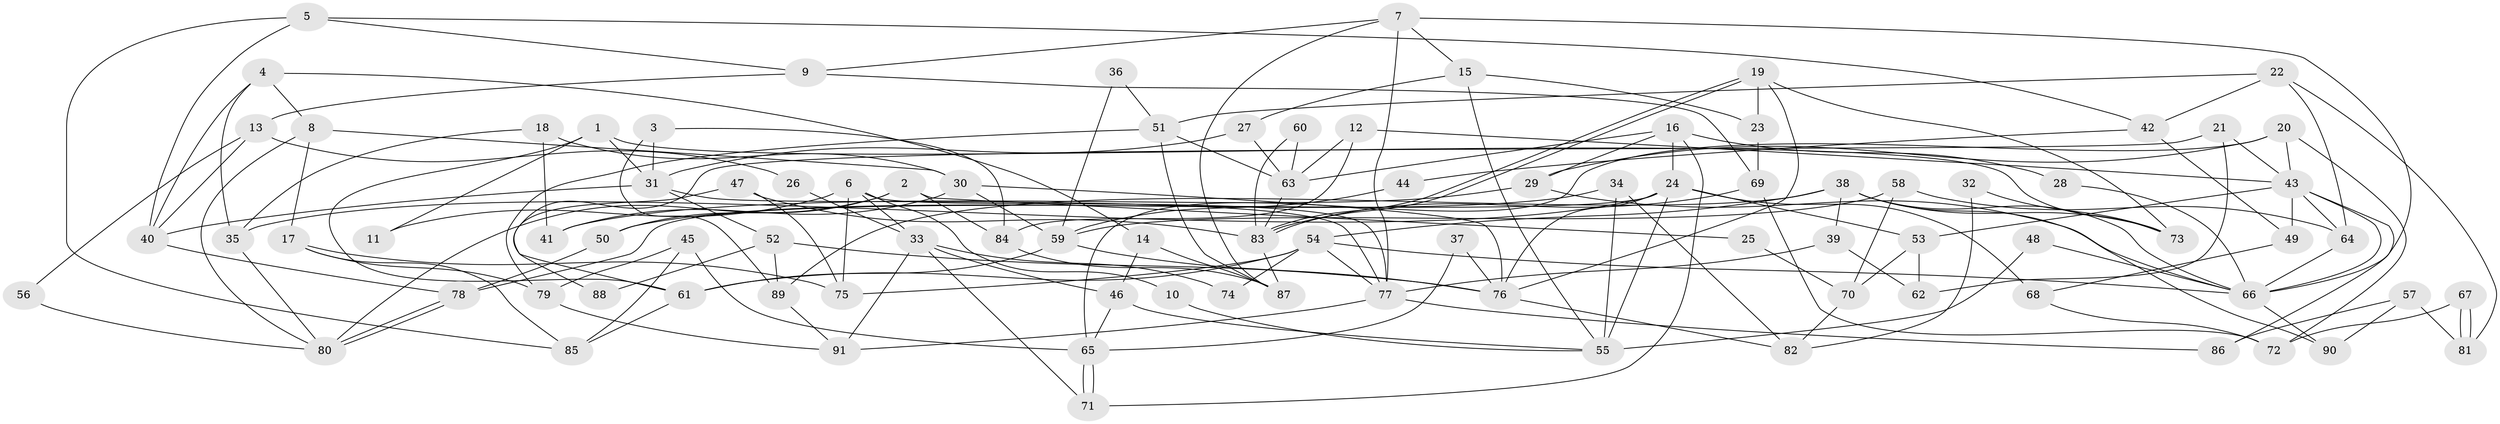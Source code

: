 // coarse degree distribution, {2: 0.3333333333333333, 5: 0.14814814814814814, 3: 0.18518518518518517, 6: 0.07407407407407407, 7: 0.07407407407407407, 9: 0.037037037037037035, 4: 0.037037037037037035, 11: 0.037037037037037035, 10: 0.037037037037037035, 13: 0.037037037037037035}
// Generated by graph-tools (version 1.1) at 2025/52/03/04/25 21:52:26]
// undirected, 91 vertices, 182 edges
graph export_dot {
graph [start="1"]
  node [color=gray90,style=filled];
  1;
  2;
  3;
  4;
  5;
  6;
  7;
  8;
  9;
  10;
  11;
  12;
  13;
  14;
  15;
  16;
  17;
  18;
  19;
  20;
  21;
  22;
  23;
  24;
  25;
  26;
  27;
  28;
  29;
  30;
  31;
  32;
  33;
  34;
  35;
  36;
  37;
  38;
  39;
  40;
  41;
  42;
  43;
  44;
  45;
  46;
  47;
  48;
  49;
  50;
  51;
  52;
  53;
  54;
  55;
  56;
  57;
  58;
  59;
  60;
  61;
  62;
  63;
  64;
  65;
  66;
  67;
  68;
  69;
  70;
  71;
  72;
  73;
  74;
  75;
  76;
  77;
  78;
  79;
  80;
  81;
  82;
  83;
  84;
  85;
  86;
  87;
  88;
  89;
  90;
  91;
  1 -- 73;
  1 -- 61;
  1 -- 11;
  1 -- 31;
  2 -- 84;
  2 -- 80;
  2 -- 25;
  2 -- 50;
  3 -- 31;
  3 -- 89;
  3 -- 84;
  4 -- 8;
  4 -- 40;
  4 -- 14;
  4 -- 35;
  5 -- 42;
  5 -- 40;
  5 -- 9;
  5 -- 85;
  6 -- 33;
  6 -- 77;
  6 -- 10;
  6 -- 11;
  6 -- 75;
  7 -- 9;
  7 -- 66;
  7 -- 15;
  7 -- 77;
  7 -- 87;
  8 -- 30;
  8 -- 17;
  8 -- 80;
  9 -- 69;
  9 -- 13;
  10 -- 55;
  12 -- 63;
  12 -- 84;
  12 -- 43;
  13 -- 40;
  13 -- 26;
  13 -- 56;
  14 -- 46;
  14 -- 87;
  15 -- 27;
  15 -- 23;
  15 -- 55;
  16 -- 24;
  16 -- 29;
  16 -- 28;
  16 -- 63;
  16 -- 71;
  17 -- 75;
  17 -- 79;
  17 -- 85;
  18 -- 30;
  18 -- 35;
  18 -- 41;
  19 -- 83;
  19 -- 83;
  19 -- 76;
  19 -- 23;
  19 -- 73;
  20 -- 43;
  20 -- 65;
  20 -- 29;
  20 -- 72;
  21 -- 61;
  21 -- 43;
  21 -- 62;
  22 -- 51;
  22 -- 81;
  22 -- 42;
  22 -- 64;
  23 -- 69;
  24 -- 76;
  24 -- 35;
  24 -- 53;
  24 -- 55;
  24 -- 68;
  24 -- 78;
  25 -- 70;
  26 -- 33;
  27 -- 63;
  27 -- 31;
  28 -- 66;
  29 -- 66;
  29 -- 41;
  30 -- 76;
  30 -- 41;
  30 -- 59;
  31 -- 77;
  31 -- 40;
  31 -- 52;
  32 -- 82;
  32 -- 73;
  33 -- 46;
  33 -- 71;
  33 -- 74;
  33 -- 91;
  34 -- 50;
  34 -- 55;
  34 -- 82;
  35 -- 80;
  36 -- 59;
  36 -- 51;
  37 -- 65;
  37 -- 76;
  38 -- 66;
  38 -- 54;
  38 -- 39;
  38 -- 73;
  38 -- 89;
  38 -- 90;
  39 -- 62;
  39 -- 77;
  40 -- 78;
  42 -- 49;
  42 -- 44;
  43 -- 53;
  43 -- 49;
  43 -- 64;
  43 -- 66;
  43 -- 86;
  44 -- 59;
  45 -- 85;
  45 -- 79;
  45 -- 65;
  46 -- 65;
  46 -- 55;
  47 -- 75;
  47 -- 83;
  47 -- 88;
  48 -- 66;
  48 -- 55;
  49 -- 68;
  50 -- 78;
  51 -- 63;
  51 -- 87;
  51 -- 79;
  52 -- 89;
  52 -- 76;
  52 -- 88;
  53 -- 70;
  53 -- 62;
  54 -- 77;
  54 -- 66;
  54 -- 61;
  54 -- 74;
  54 -- 75;
  56 -- 80;
  57 -- 86;
  57 -- 90;
  57 -- 81;
  58 -- 64;
  58 -- 59;
  58 -- 70;
  59 -- 61;
  59 -- 76;
  60 -- 83;
  60 -- 63;
  61 -- 85;
  63 -- 83;
  64 -- 66;
  65 -- 71;
  65 -- 71;
  66 -- 90;
  67 -- 81;
  67 -- 81;
  67 -- 72;
  68 -- 72;
  69 -- 83;
  69 -- 72;
  70 -- 82;
  76 -- 82;
  77 -- 86;
  77 -- 91;
  78 -- 80;
  78 -- 80;
  79 -- 91;
  83 -- 87;
  84 -- 87;
  89 -- 91;
}
